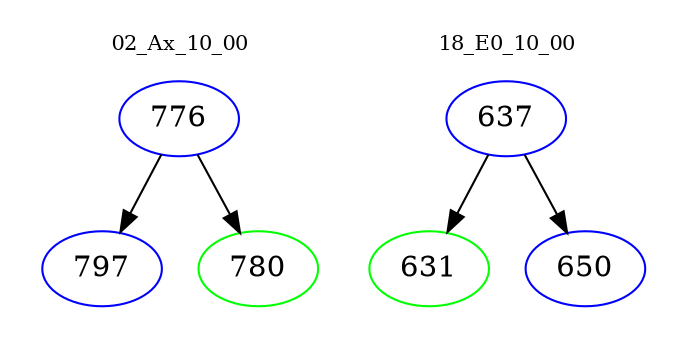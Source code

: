 digraph{
subgraph cluster_0 {
color = white
label = "02_Ax_10_00";
fontsize=10;
T0_776 [label="776", color="blue"]
T0_776 -> T0_797 [color="black"]
T0_797 [label="797", color="blue"]
T0_776 -> T0_780 [color="black"]
T0_780 [label="780", color="green"]
}
subgraph cluster_1 {
color = white
label = "18_E0_10_00";
fontsize=10;
T1_637 [label="637", color="blue"]
T1_637 -> T1_631 [color="black"]
T1_631 [label="631", color="green"]
T1_637 -> T1_650 [color="black"]
T1_650 [label="650", color="blue"]
}
}
